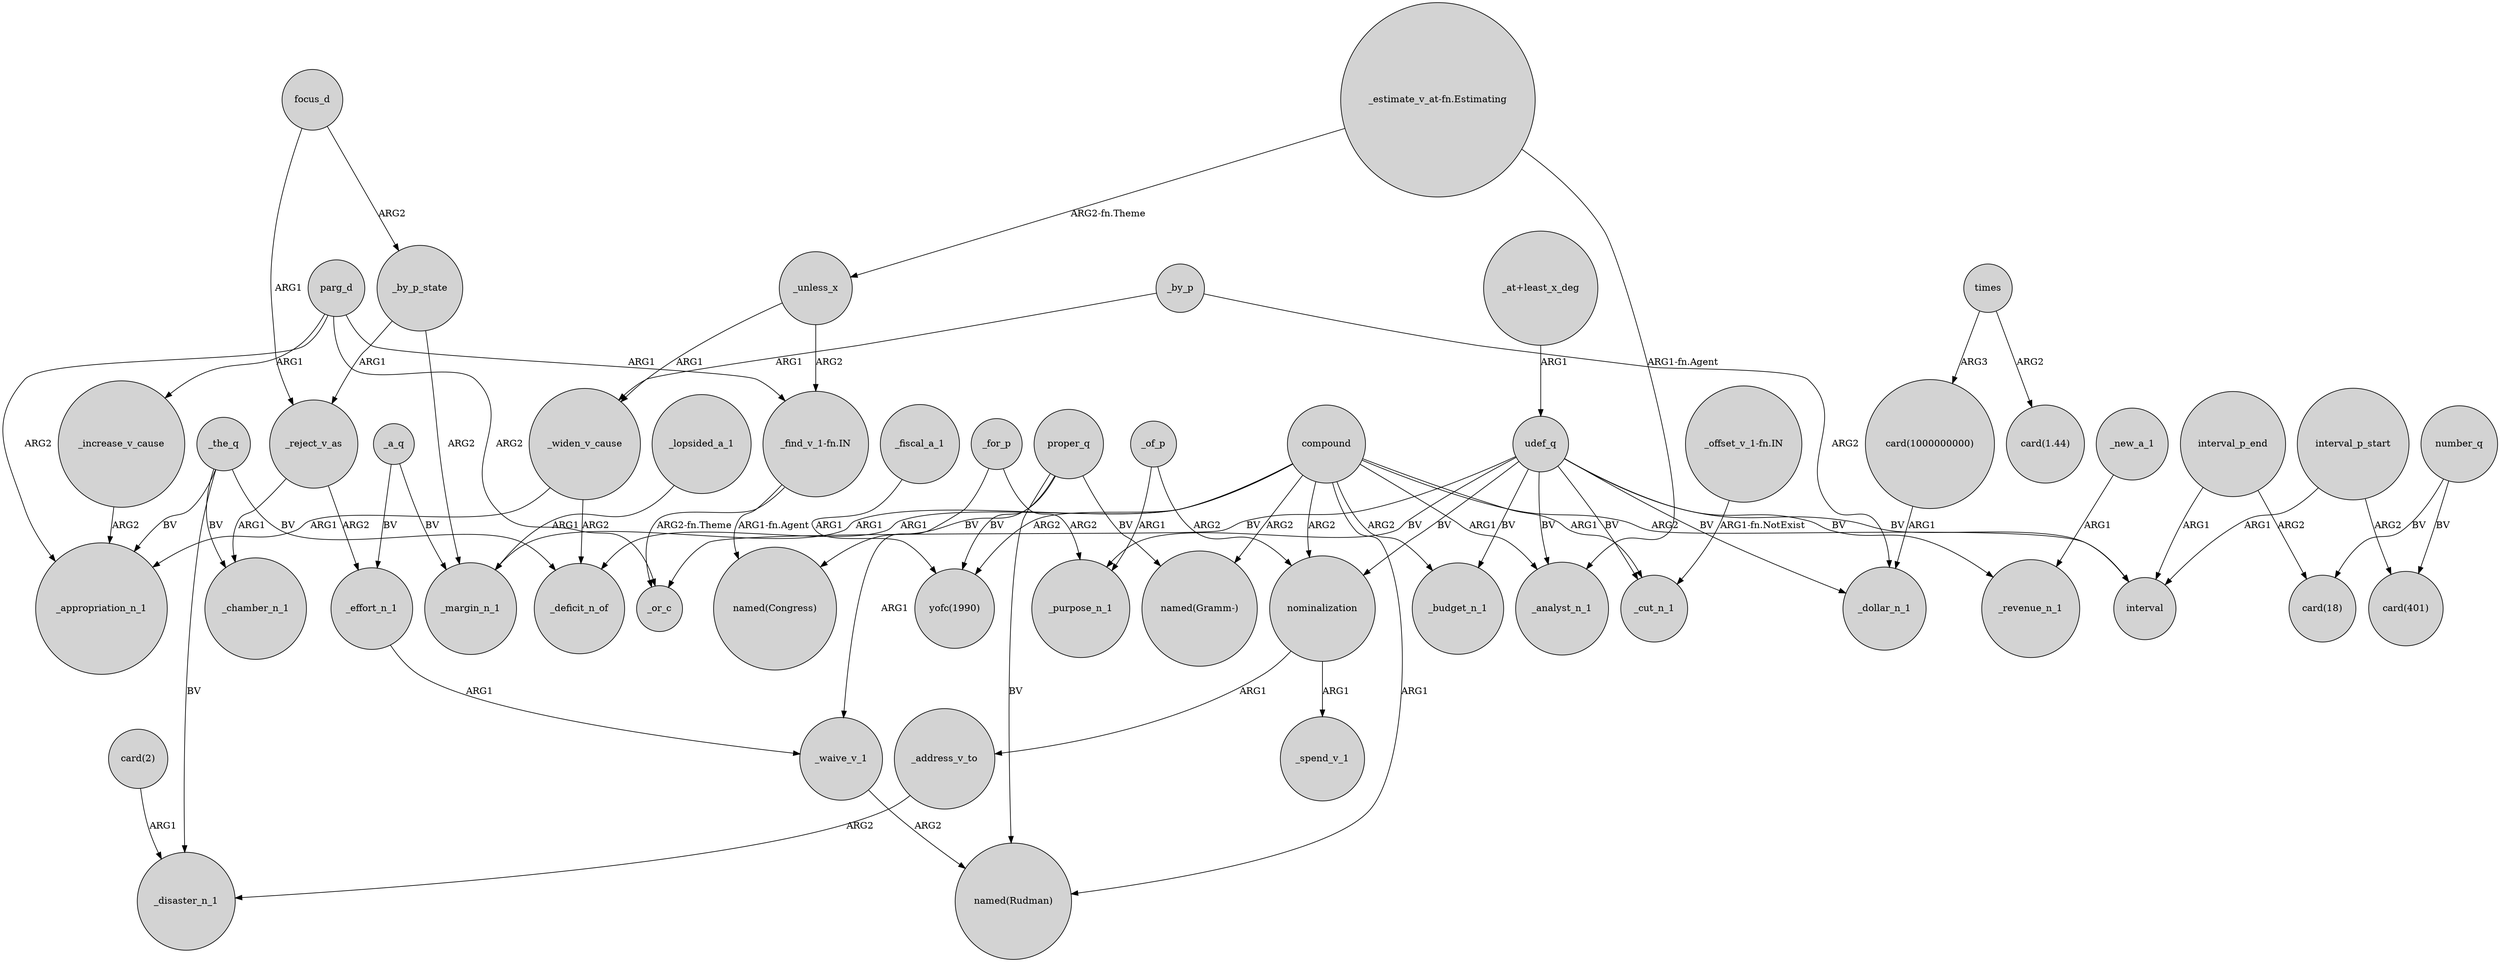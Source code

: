 digraph {
	node [shape=circle style=filled]
	focus_d -> _by_p_state [label=ARG2]
	_of_p -> _purpose_n_1 [label=ARG1]
	_by_p_state -> _reject_v_as [label=ARG1]
	times -> "card(1.44)" [label=ARG2]
	_new_a_1 -> _revenue_n_1 [label=ARG1]
	proper_q -> "named(Rudman)" [label=BV]
	compound -> "yofc(1990)" [label=ARG2]
	_increase_v_cause -> _appropriation_n_1 [label=ARG2]
	interval_p_end -> "card(18)" [label=ARG2]
	_the_q -> _disaster_n_1 [label=BV]
	"_estimate_v_at-fn.Estimating" -> _analyst_n_1 [label="ARG1-fn.Agent"]
	nominalization -> _spend_v_1 [label=ARG1]
	_for_p -> _waive_v_1 [label=ARG1]
	compound -> _margin_n_1 [label=ARG1]
	"_estimate_v_at-fn.Estimating" -> _unless_x [label="ARG2-fn.Theme"]
	interval_p_start -> "card(401)" [label=ARG2]
	_by_p_state -> _margin_n_1 [label=ARG2]
	_lopsided_a_1 -> _margin_n_1 [label=ARG1]
	compound -> "named(Rudman)" [label=ARG1]
	udef_q -> _purpose_n_1 [label=BV]
	compound -> nominalization [label=ARG2]
	number_q -> "card(18)" [label=BV]
	udef_q -> _or_c [label=BV]
	_widen_v_cause -> _deficit_n_of [label=ARG2]
	compound -> _budget_n_1 [label=ARG2]
	number_q -> "card(401)" [label=BV]
	"card(2)" -> _disaster_n_1 [label=ARG1]
	proper_q -> "yofc(1990)" [label=BV]
	"_find_v_1-fn.IN" -> _or_c [label="ARG2-fn.Theme"]
	proper_q -> "named(Congress)" [label=BV]
	_the_q -> _chamber_n_1 [label=BV]
	times -> "card(1000000000)" [label=ARG3]
	"_at+least_x_deg" -> udef_q [label=ARG1]
	"_offset_v_1-fn.IN" -> _cut_n_1 [label="ARG1-fn.NotExist"]
	parg_d -> _or_c [label=ARG2]
	_for_p -> _purpose_n_1 [label=ARG2]
	udef_q -> _revenue_n_1 [label=BV]
	_by_p -> _dollar_n_1 [label=ARG2]
	interval_p_start -> interval [label=ARG1]
	_the_q -> _appropriation_n_1 [label=BV]
	compound -> _cut_n_1 [label=ARG1]
	_address_v_to -> _disaster_n_1 [label=ARG2]
	compound -> interval [label=ARG2]
	nominalization -> _address_v_to [label=ARG1]
	_reject_v_as -> _chamber_n_1 [label=ARG1]
	_of_p -> nominalization [label=ARG2]
	_widen_v_cause -> _appropriation_n_1 [label=ARG1]
	_unless_x -> "_find_v_1-fn.IN" [label=ARG2]
	parg_d -> _increase_v_cause [label=ARG1]
	_reject_v_as -> _effort_n_1 [label=ARG2]
	compound -> _deficit_n_of [label=ARG1]
	compound -> "named(Gramm-)" [label=ARG2]
	_unless_x -> _widen_v_cause [label=ARG1]
	udef_q -> _budget_n_1 [label=BV]
	udef_q -> _cut_n_1 [label=BV]
	_a_q -> _effort_n_1 [label=BV]
	focus_d -> _reject_v_as [label=ARG1]
	udef_q -> nominalization [label=BV]
	parg_d -> "_find_v_1-fn.IN" [label=ARG1]
	_by_p -> _widen_v_cause [label=ARG1]
	proper_q -> "named(Gramm-)" [label=BV]
	interval_p_end -> interval [label=ARG1]
	"_find_v_1-fn.IN" -> "named(Congress)" [label="ARG1-fn.Agent"]
	_a_q -> _margin_n_1 [label=BV]
	parg_d -> _appropriation_n_1 [label=ARG2]
	_the_q -> _deficit_n_of [label=BV]
	_fiscal_a_1 -> "yofc(1990)" [label=ARG1]
	"card(1000000000)" -> _dollar_n_1 [label=ARG1]
	udef_q -> _analyst_n_1 [label=BV]
	udef_q -> interval [label=BV]
	_waive_v_1 -> "named(Rudman)" [label=ARG2]
	_effort_n_1 -> _waive_v_1 [label=ARG1]
	udef_q -> _dollar_n_1 [label=BV]
	compound -> _analyst_n_1 [label=ARG1]
}
